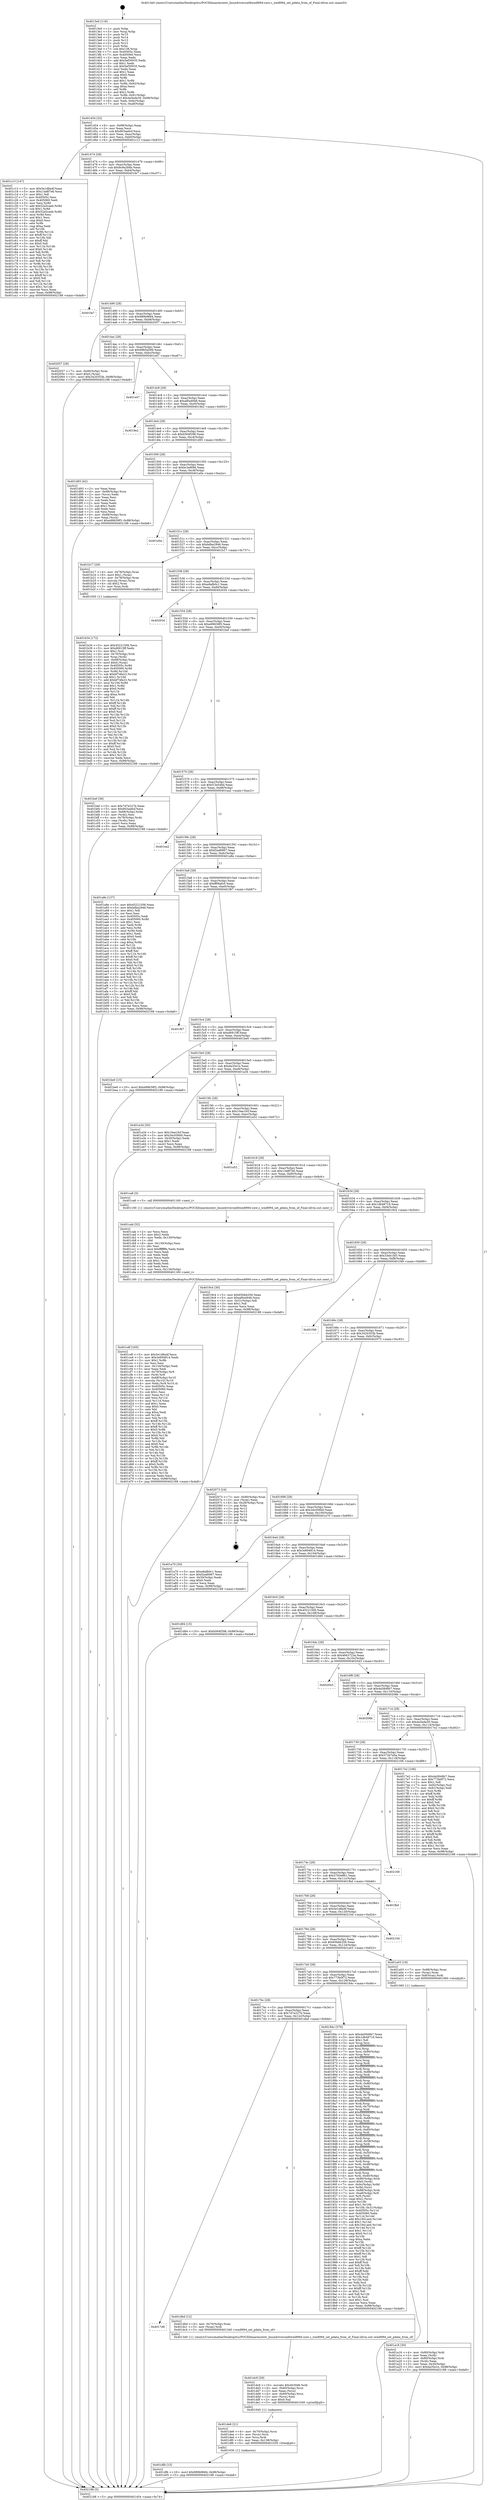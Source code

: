 digraph "0x4013e0" {
  label = "0x4013e0 (/mnt/c/Users/mathe/Desktop/tcc/POCII/binaries/extr_linuxdriversmfdwm8994-core.c_wm8994_set_pdata_from_of_Final-ollvm.out::main(0))"
  labelloc = "t"
  node[shape=record]

  Entry [label="",width=0.3,height=0.3,shape=circle,fillcolor=black,style=filled]
  "0x401454" [label="{
     0x401454 [32]\l
     | [instrs]\l
     &nbsp;&nbsp;0x401454 \<+6\>: mov -0x98(%rbp),%eax\l
     &nbsp;&nbsp;0x40145a \<+2\>: mov %eax,%ecx\l
     &nbsp;&nbsp;0x40145c \<+6\>: sub $0x803ae6cf,%ecx\l
     &nbsp;&nbsp;0x401462 \<+6\>: mov %eax,-0xac(%rbp)\l
     &nbsp;&nbsp;0x401468 \<+6\>: mov %ecx,-0xb0(%rbp)\l
     &nbsp;&nbsp;0x40146e \<+6\>: je 0000000000401c13 \<main+0x833\>\l
  }"]
  "0x401c13" [label="{
     0x401c13 [147]\l
     | [instrs]\l
     &nbsp;&nbsp;0x401c13 \<+5\>: mov $0x5e1d8a4f,%eax\l
     &nbsp;&nbsp;0x401c18 \<+5\>: mov $0x13a8f7e6,%ecx\l
     &nbsp;&nbsp;0x401c1d \<+2\>: mov $0x1,%dl\l
     &nbsp;&nbsp;0x401c1f \<+7\>: mov 0x40505c,%esi\l
     &nbsp;&nbsp;0x401c26 \<+7\>: mov 0x405060,%edi\l
     &nbsp;&nbsp;0x401c2d \<+3\>: mov %esi,%r8d\l
     &nbsp;&nbsp;0x401c30 \<+7\>: add $0x52a5caeb,%r8d\l
     &nbsp;&nbsp;0x401c37 \<+4\>: sub $0x1,%r8d\l
     &nbsp;&nbsp;0x401c3b \<+7\>: sub $0x52a5caeb,%r8d\l
     &nbsp;&nbsp;0x401c42 \<+4\>: imul %r8d,%esi\l
     &nbsp;&nbsp;0x401c46 \<+3\>: and $0x1,%esi\l
     &nbsp;&nbsp;0x401c49 \<+3\>: cmp $0x0,%esi\l
     &nbsp;&nbsp;0x401c4c \<+4\>: sete %r9b\l
     &nbsp;&nbsp;0x401c50 \<+3\>: cmp $0xa,%edi\l
     &nbsp;&nbsp;0x401c53 \<+4\>: setl %r10b\l
     &nbsp;&nbsp;0x401c57 \<+3\>: mov %r9b,%r11b\l
     &nbsp;&nbsp;0x401c5a \<+4\>: xor $0xff,%r11b\l
     &nbsp;&nbsp;0x401c5e \<+3\>: mov %r10b,%bl\l
     &nbsp;&nbsp;0x401c61 \<+3\>: xor $0xff,%bl\l
     &nbsp;&nbsp;0x401c64 \<+3\>: xor $0x0,%dl\l
     &nbsp;&nbsp;0x401c67 \<+3\>: mov %r11b,%r14b\l
     &nbsp;&nbsp;0x401c6a \<+4\>: and $0x0,%r14b\l
     &nbsp;&nbsp;0x401c6e \<+3\>: and %dl,%r9b\l
     &nbsp;&nbsp;0x401c71 \<+3\>: mov %bl,%r15b\l
     &nbsp;&nbsp;0x401c74 \<+4\>: and $0x0,%r15b\l
     &nbsp;&nbsp;0x401c78 \<+3\>: and %dl,%r10b\l
     &nbsp;&nbsp;0x401c7b \<+3\>: or %r9b,%r14b\l
     &nbsp;&nbsp;0x401c7e \<+3\>: or %r10b,%r15b\l
     &nbsp;&nbsp;0x401c81 \<+3\>: xor %r15b,%r14b\l
     &nbsp;&nbsp;0x401c84 \<+3\>: or %bl,%r11b\l
     &nbsp;&nbsp;0x401c87 \<+4\>: xor $0xff,%r11b\l
     &nbsp;&nbsp;0x401c8b \<+3\>: or $0x0,%dl\l
     &nbsp;&nbsp;0x401c8e \<+3\>: and %dl,%r11b\l
     &nbsp;&nbsp;0x401c91 \<+3\>: or %r11b,%r14b\l
     &nbsp;&nbsp;0x401c94 \<+4\>: test $0x1,%r14b\l
     &nbsp;&nbsp;0x401c98 \<+3\>: cmovne %ecx,%eax\l
     &nbsp;&nbsp;0x401c9b \<+6\>: mov %eax,-0x98(%rbp)\l
     &nbsp;&nbsp;0x401ca1 \<+5\>: jmp 0000000000402188 \<main+0xda8\>\l
  }"]
  "0x401474" [label="{
     0x401474 [28]\l
     | [instrs]\l
     &nbsp;&nbsp;0x401474 \<+5\>: jmp 0000000000401479 \<main+0x99\>\l
     &nbsp;&nbsp;0x401479 \<+6\>: mov -0xac(%rbp),%eax\l
     &nbsp;&nbsp;0x40147f \<+5\>: sub $0x8c9a284b,%eax\l
     &nbsp;&nbsp;0x401484 \<+6\>: mov %eax,-0xb4(%rbp)\l
     &nbsp;&nbsp;0x40148a \<+6\>: je 0000000000401fe7 \<main+0xc07\>\l
  }"]
  Exit [label="",width=0.3,height=0.3,shape=circle,fillcolor=black,style=filled,peripheries=2]
  "0x401fe7" [label="{
     0x401fe7\l
  }", style=dashed]
  "0x401490" [label="{
     0x401490 [28]\l
     | [instrs]\l
     &nbsp;&nbsp;0x401490 \<+5\>: jmp 0000000000401495 \<main+0xb5\>\l
     &nbsp;&nbsp;0x401495 \<+6\>: mov -0xac(%rbp),%eax\l
     &nbsp;&nbsp;0x40149b \<+5\>: sub $0x989b9684,%eax\l
     &nbsp;&nbsp;0x4014a0 \<+6\>: mov %eax,-0xb8(%rbp)\l
     &nbsp;&nbsp;0x4014a6 \<+6\>: je 0000000000402057 \<main+0xc77\>\l
  }"]
  "0x401dfb" [label="{
     0x401dfb [15]\l
     | [instrs]\l
     &nbsp;&nbsp;0x401dfb \<+10\>: movl $0x989b9684,-0x98(%rbp)\l
     &nbsp;&nbsp;0x401e05 \<+5\>: jmp 0000000000402188 \<main+0xda8\>\l
  }"]
  "0x402057" [label="{
     0x402057 [28]\l
     | [instrs]\l
     &nbsp;&nbsp;0x402057 \<+7\>: mov -0x90(%rbp),%rax\l
     &nbsp;&nbsp;0x40205e \<+6\>: movl $0x0,(%rax)\l
     &nbsp;&nbsp;0x402064 \<+10\>: movl $0x3420353b,-0x98(%rbp)\l
     &nbsp;&nbsp;0x40206e \<+5\>: jmp 0000000000402188 \<main+0xda8\>\l
  }"]
  "0x4014ac" [label="{
     0x4014ac [28]\l
     | [instrs]\l
     &nbsp;&nbsp;0x4014ac \<+5\>: jmp 00000000004014b1 \<main+0xd1\>\l
     &nbsp;&nbsp;0x4014b1 \<+6\>: mov -0xac(%rbp),%eax\l
     &nbsp;&nbsp;0x4014b7 \<+5\>: sub $0x9965a599,%eax\l
     &nbsp;&nbsp;0x4014bc \<+6\>: mov %eax,-0xbc(%rbp)\l
     &nbsp;&nbsp;0x4014c2 \<+6\>: je 0000000000401e47 \<main+0xa67\>\l
  }"]
  "0x401de6" [label="{
     0x401de6 [21]\l
     | [instrs]\l
     &nbsp;&nbsp;0x401de6 \<+4\>: mov -0x70(%rbp),%rcx\l
     &nbsp;&nbsp;0x401dea \<+3\>: mov (%rcx),%rcx\l
     &nbsp;&nbsp;0x401ded \<+3\>: mov %rcx,%rdi\l
     &nbsp;&nbsp;0x401df0 \<+6\>: mov %eax,-0x138(%rbp)\l
     &nbsp;&nbsp;0x401df6 \<+5\>: call 0000000000401030 \<free@plt\>\l
     | [calls]\l
     &nbsp;&nbsp;0x401030 \{1\} (unknown)\l
  }"]
  "0x401e47" [label="{
     0x401e47\l
  }", style=dashed]
  "0x4014c8" [label="{
     0x4014c8 [28]\l
     | [instrs]\l
     &nbsp;&nbsp;0x4014c8 \<+5\>: jmp 00000000004014cd \<main+0xed\>\l
     &nbsp;&nbsp;0x4014cd \<+6\>: mov -0xac(%rbp),%eax\l
     &nbsp;&nbsp;0x4014d3 \<+5\>: sub $0xaf0a4948,%eax\l
     &nbsp;&nbsp;0x4014d8 \<+6\>: mov %eax,-0xc0(%rbp)\l
     &nbsp;&nbsp;0x4014de \<+6\>: je 00000000004019e2 \<main+0x602\>\l
  }"]
  "0x401dc9" [label="{
     0x401dc9 [29]\l
     | [instrs]\l
     &nbsp;&nbsp;0x401dc9 \<+10\>: movabs $0x4030d6,%rdi\l
     &nbsp;&nbsp;0x401dd3 \<+4\>: mov -0x60(%rbp),%rcx\l
     &nbsp;&nbsp;0x401dd7 \<+2\>: mov %eax,(%rcx)\l
     &nbsp;&nbsp;0x401dd9 \<+4\>: mov -0x60(%rbp),%rcx\l
     &nbsp;&nbsp;0x401ddd \<+2\>: mov (%rcx),%esi\l
     &nbsp;&nbsp;0x401ddf \<+2\>: mov $0x0,%al\l
     &nbsp;&nbsp;0x401de1 \<+5\>: call 0000000000401040 \<printf@plt\>\l
     | [calls]\l
     &nbsp;&nbsp;0x401040 \{1\} (unknown)\l
  }"]
  "0x4019e2" [label="{
     0x4019e2\l
  }", style=dashed]
  "0x4014e4" [label="{
     0x4014e4 [28]\l
     | [instrs]\l
     &nbsp;&nbsp;0x4014e4 \<+5\>: jmp 00000000004014e9 \<main+0x109\>\l
     &nbsp;&nbsp;0x4014e9 \<+6\>: mov -0xac(%rbp),%eax\l
     &nbsp;&nbsp;0x4014ef \<+5\>: sub $0xb564f298,%eax\l
     &nbsp;&nbsp;0x4014f4 \<+6\>: mov %eax,-0xc4(%rbp)\l
     &nbsp;&nbsp;0x4014fa \<+6\>: je 0000000000401d93 \<main+0x9b3\>\l
  }"]
  "0x4017d8" [label="{
     0x4017d8\l
  }", style=dashed]
  "0x401d93" [label="{
     0x401d93 [42]\l
     | [instrs]\l
     &nbsp;&nbsp;0x401d93 \<+2\>: xor %eax,%eax\l
     &nbsp;&nbsp;0x401d95 \<+4\>: mov -0x68(%rbp),%rcx\l
     &nbsp;&nbsp;0x401d99 \<+2\>: mov (%rcx),%edx\l
     &nbsp;&nbsp;0x401d9b \<+2\>: mov %eax,%esi\l
     &nbsp;&nbsp;0x401d9d \<+2\>: sub %edx,%esi\l
     &nbsp;&nbsp;0x401d9f \<+2\>: mov %eax,%edx\l
     &nbsp;&nbsp;0x401da1 \<+3\>: sub $0x1,%edx\l
     &nbsp;&nbsp;0x401da4 \<+2\>: add %edx,%esi\l
     &nbsp;&nbsp;0x401da6 \<+2\>: sub %esi,%eax\l
     &nbsp;&nbsp;0x401da8 \<+4\>: mov -0x68(%rbp),%rcx\l
     &nbsp;&nbsp;0x401dac \<+2\>: mov %eax,(%rcx)\l
     &nbsp;&nbsp;0x401dae \<+10\>: movl $0xe99639f3,-0x98(%rbp)\l
     &nbsp;&nbsp;0x401db8 \<+5\>: jmp 0000000000402188 \<main+0xda8\>\l
  }"]
  "0x401500" [label="{
     0x401500 [28]\l
     | [instrs]\l
     &nbsp;&nbsp;0x401500 \<+5\>: jmp 0000000000401505 \<main+0x125\>\l
     &nbsp;&nbsp;0x401505 \<+6\>: mov -0xac(%rbp),%eax\l
     &nbsp;&nbsp;0x40150b \<+5\>: sub $0xbc3e8f46,%eax\l
     &nbsp;&nbsp;0x401510 \<+6\>: mov %eax,-0xc8(%rbp)\l
     &nbsp;&nbsp;0x401516 \<+6\>: je 0000000000401e0a \<main+0xa2a\>\l
  }"]
  "0x401dbd" [label="{
     0x401dbd [12]\l
     | [instrs]\l
     &nbsp;&nbsp;0x401dbd \<+4\>: mov -0x70(%rbp),%rax\l
     &nbsp;&nbsp;0x401dc1 \<+3\>: mov (%rax),%rdi\l
     &nbsp;&nbsp;0x401dc4 \<+5\>: call 00000000004013d0 \<wm8994_set_pdata_from_of\>\l
     | [calls]\l
     &nbsp;&nbsp;0x4013d0 \{1\} (/mnt/c/Users/mathe/Desktop/tcc/POCII/binaries/extr_linuxdriversmfdwm8994-core.c_wm8994_set_pdata_from_of_Final-ollvm.out::wm8994_set_pdata_from_of)\l
  }"]
  "0x401e0a" [label="{
     0x401e0a\l
  }", style=dashed]
  "0x40151c" [label="{
     0x40151c [28]\l
     | [instrs]\l
     &nbsp;&nbsp;0x40151c \<+5\>: jmp 0000000000401521 \<main+0x141\>\l
     &nbsp;&nbsp;0x401521 \<+6\>: mov -0xac(%rbp),%eax\l
     &nbsp;&nbsp;0x401527 \<+5\>: sub $0xbdba2946,%eax\l
     &nbsp;&nbsp;0x40152c \<+6\>: mov %eax,-0xcc(%rbp)\l
     &nbsp;&nbsp;0x401532 \<+6\>: je 0000000000401b17 \<main+0x737\>\l
  }"]
  "0x401cdf" [label="{
     0x401cdf [165]\l
     | [instrs]\l
     &nbsp;&nbsp;0x401cdf \<+5\>: mov $0x5e1d8a4f,%ecx\l
     &nbsp;&nbsp;0x401ce4 \<+5\>: mov $0x3e694814,%edx\l
     &nbsp;&nbsp;0x401ce9 \<+3\>: mov $0x1,%r8b\l
     &nbsp;&nbsp;0x401cec \<+2\>: xor %esi,%esi\l
     &nbsp;&nbsp;0x401cee \<+6\>: mov -0x134(%rbp),%edi\l
     &nbsp;&nbsp;0x401cf4 \<+3\>: imul %eax,%edi\l
     &nbsp;&nbsp;0x401cf7 \<+4\>: mov -0x70(%rbp),%r9\l
     &nbsp;&nbsp;0x401cfb \<+3\>: mov (%r9),%r9\l
     &nbsp;&nbsp;0x401cfe \<+4\>: mov -0x68(%rbp),%r10\l
     &nbsp;&nbsp;0x401d02 \<+3\>: movslq (%r10),%r10\l
     &nbsp;&nbsp;0x401d05 \<+4\>: mov %edi,(%r9,%r10,4)\l
     &nbsp;&nbsp;0x401d09 \<+7\>: mov 0x40505c,%eax\l
     &nbsp;&nbsp;0x401d10 \<+7\>: mov 0x405060,%edi\l
     &nbsp;&nbsp;0x401d17 \<+3\>: sub $0x1,%esi\l
     &nbsp;&nbsp;0x401d1a \<+3\>: mov %eax,%r11d\l
     &nbsp;&nbsp;0x401d1d \<+3\>: add %esi,%r11d\l
     &nbsp;&nbsp;0x401d20 \<+4\>: imul %r11d,%eax\l
     &nbsp;&nbsp;0x401d24 \<+3\>: and $0x1,%eax\l
     &nbsp;&nbsp;0x401d27 \<+3\>: cmp $0x0,%eax\l
     &nbsp;&nbsp;0x401d2a \<+3\>: sete %bl\l
     &nbsp;&nbsp;0x401d2d \<+3\>: cmp $0xa,%edi\l
     &nbsp;&nbsp;0x401d30 \<+4\>: setl %r14b\l
     &nbsp;&nbsp;0x401d34 \<+3\>: mov %bl,%r15b\l
     &nbsp;&nbsp;0x401d37 \<+4\>: xor $0xff,%r15b\l
     &nbsp;&nbsp;0x401d3b \<+3\>: mov %r14b,%r12b\l
     &nbsp;&nbsp;0x401d3e \<+4\>: xor $0xff,%r12b\l
     &nbsp;&nbsp;0x401d42 \<+4\>: xor $0x0,%r8b\l
     &nbsp;&nbsp;0x401d46 \<+3\>: mov %r15b,%r13b\l
     &nbsp;&nbsp;0x401d49 \<+4\>: and $0x0,%r13b\l
     &nbsp;&nbsp;0x401d4d \<+3\>: and %r8b,%bl\l
     &nbsp;&nbsp;0x401d50 \<+3\>: mov %r12b,%al\l
     &nbsp;&nbsp;0x401d53 \<+2\>: and $0x0,%al\l
     &nbsp;&nbsp;0x401d55 \<+3\>: and %r8b,%r14b\l
     &nbsp;&nbsp;0x401d58 \<+3\>: or %bl,%r13b\l
     &nbsp;&nbsp;0x401d5b \<+3\>: or %r14b,%al\l
     &nbsp;&nbsp;0x401d5e \<+3\>: xor %al,%r13b\l
     &nbsp;&nbsp;0x401d61 \<+3\>: or %r12b,%r15b\l
     &nbsp;&nbsp;0x401d64 \<+4\>: xor $0xff,%r15b\l
     &nbsp;&nbsp;0x401d68 \<+4\>: or $0x0,%r8b\l
     &nbsp;&nbsp;0x401d6c \<+3\>: and %r8b,%r15b\l
     &nbsp;&nbsp;0x401d6f \<+3\>: or %r15b,%r13b\l
     &nbsp;&nbsp;0x401d72 \<+4\>: test $0x1,%r13b\l
     &nbsp;&nbsp;0x401d76 \<+3\>: cmovne %edx,%ecx\l
     &nbsp;&nbsp;0x401d79 \<+6\>: mov %ecx,-0x98(%rbp)\l
     &nbsp;&nbsp;0x401d7f \<+5\>: jmp 0000000000402188 \<main+0xda8\>\l
  }"]
  "0x401b17" [label="{
     0x401b17 [29]\l
     | [instrs]\l
     &nbsp;&nbsp;0x401b17 \<+4\>: mov -0x78(%rbp),%rax\l
     &nbsp;&nbsp;0x401b1b \<+6\>: movl $0x1,(%rax)\l
     &nbsp;&nbsp;0x401b21 \<+4\>: mov -0x78(%rbp),%rax\l
     &nbsp;&nbsp;0x401b25 \<+3\>: movslq (%rax),%rax\l
     &nbsp;&nbsp;0x401b28 \<+4\>: shl $0x2,%rax\l
     &nbsp;&nbsp;0x401b2c \<+3\>: mov %rax,%rdi\l
     &nbsp;&nbsp;0x401b2f \<+5\>: call 0000000000401050 \<malloc@plt\>\l
     | [calls]\l
     &nbsp;&nbsp;0x401050 \{1\} (unknown)\l
  }"]
  "0x401538" [label="{
     0x401538 [28]\l
     | [instrs]\l
     &nbsp;&nbsp;0x401538 \<+5\>: jmp 000000000040153d \<main+0x15d\>\l
     &nbsp;&nbsp;0x40153d \<+6\>: mov -0xac(%rbp),%eax\l
     &nbsp;&nbsp;0x401543 \<+5\>: sub $0xe8afb0c1,%eax\l
     &nbsp;&nbsp;0x401548 \<+6\>: mov %eax,-0xd0(%rbp)\l
     &nbsp;&nbsp;0x40154e \<+6\>: je 0000000000402034 \<main+0xc54\>\l
  }"]
  "0x401cab" [label="{
     0x401cab [52]\l
     | [instrs]\l
     &nbsp;&nbsp;0x401cab \<+2\>: xor %ecx,%ecx\l
     &nbsp;&nbsp;0x401cad \<+5\>: mov $0x2,%edx\l
     &nbsp;&nbsp;0x401cb2 \<+6\>: mov %edx,-0x130(%rbp)\l
     &nbsp;&nbsp;0x401cb8 \<+1\>: cltd\l
     &nbsp;&nbsp;0x401cb9 \<+6\>: mov -0x130(%rbp),%esi\l
     &nbsp;&nbsp;0x401cbf \<+2\>: idiv %esi\l
     &nbsp;&nbsp;0x401cc1 \<+6\>: imul $0xfffffffe,%edx,%edx\l
     &nbsp;&nbsp;0x401cc7 \<+2\>: mov %ecx,%edi\l
     &nbsp;&nbsp;0x401cc9 \<+2\>: sub %edx,%edi\l
     &nbsp;&nbsp;0x401ccb \<+2\>: mov %ecx,%edx\l
     &nbsp;&nbsp;0x401ccd \<+3\>: sub $0x1,%edx\l
     &nbsp;&nbsp;0x401cd0 \<+2\>: add %edx,%edi\l
     &nbsp;&nbsp;0x401cd2 \<+2\>: sub %edi,%ecx\l
     &nbsp;&nbsp;0x401cd4 \<+6\>: mov %ecx,-0x134(%rbp)\l
     &nbsp;&nbsp;0x401cda \<+5\>: call 0000000000401160 \<next_i\>\l
     | [calls]\l
     &nbsp;&nbsp;0x401160 \{1\} (/mnt/c/Users/mathe/Desktop/tcc/POCII/binaries/extr_linuxdriversmfdwm8994-core.c_wm8994_set_pdata_from_of_Final-ollvm.out::next_i)\l
  }"]
  "0x402034" [label="{
     0x402034\l
  }", style=dashed]
  "0x401554" [label="{
     0x401554 [28]\l
     | [instrs]\l
     &nbsp;&nbsp;0x401554 \<+5\>: jmp 0000000000401559 \<main+0x179\>\l
     &nbsp;&nbsp;0x401559 \<+6\>: mov -0xac(%rbp),%eax\l
     &nbsp;&nbsp;0x40155f \<+5\>: sub $0xe99639f3,%eax\l
     &nbsp;&nbsp;0x401564 \<+6\>: mov %eax,-0xd4(%rbp)\l
     &nbsp;&nbsp;0x40156a \<+6\>: je 0000000000401bef \<main+0x80f\>\l
  }"]
  "0x401b34" [label="{
     0x401b34 [172]\l
     | [instrs]\l
     &nbsp;&nbsp;0x401b34 \<+5\>: mov $0x45221506,%ecx\l
     &nbsp;&nbsp;0x401b39 \<+5\>: mov $0xd6915ff,%edx\l
     &nbsp;&nbsp;0x401b3e \<+3\>: mov $0x1,%sil\l
     &nbsp;&nbsp;0x401b41 \<+4\>: mov -0x70(%rbp),%rdi\l
     &nbsp;&nbsp;0x401b45 \<+3\>: mov %rax,(%rdi)\l
     &nbsp;&nbsp;0x401b48 \<+4\>: mov -0x68(%rbp),%rax\l
     &nbsp;&nbsp;0x401b4c \<+6\>: movl $0x0,(%rax)\l
     &nbsp;&nbsp;0x401b52 \<+8\>: mov 0x40505c,%r8d\l
     &nbsp;&nbsp;0x401b5a \<+8\>: mov 0x405060,%r9d\l
     &nbsp;&nbsp;0x401b62 \<+3\>: mov %r8d,%r10d\l
     &nbsp;&nbsp;0x401b65 \<+7\>: sub $0xbf74fe23,%r10d\l
     &nbsp;&nbsp;0x401b6c \<+4\>: sub $0x1,%r10d\l
     &nbsp;&nbsp;0x401b70 \<+7\>: add $0xbf74fe23,%r10d\l
     &nbsp;&nbsp;0x401b77 \<+4\>: imul %r10d,%r8d\l
     &nbsp;&nbsp;0x401b7b \<+4\>: and $0x1,%r8d\l
     &nbsp;&nbsp;0x401b7f \<+4\>: cmp $0x0,%r8d\l
     &nbsp;&nbsp;0x401b83 \<+4\>: sete %r11b\l
     &nbsp;&nbsp;0x401b87 \<+4\>: cmp $0xa,%r9d\l
     &nbsp;&nbsp;0x401b8b \<+3\>: setl %bl\l
     &nbsp;&nbsp;0x401b8e \<+3\>: mov %r11b,%r14b\l
     &nbsp;&nbsp;0x401b91 \<+4\>: xor $0xff,%r14b\l
     &nbsp;&nbsp;0x401b95 \<+3\>: mov %bl,%r15b\l
     &nbsp;&nbsp;0x401b98 \<+4\>: xor $0xff,%r15b\l
     &nbsp;&nbsp;0x401b9c \<+4\>: xor $0x0,%sil\l
     &nbsp;&nbsp;0x401ba0 \<+3\>: mov %r14b,%r12b\l
     &nbsp;&nbsp;0x401ba3 \<+4\>: and $0x0,%r12b\l
     &nbsp;&nbsp;0x401ba7 \<+3\>: and %sil,%r11b\l
     &nbsp;&nbsp;0x401baa \<+3\>: mov %r15b,%r13b\l
     &nbsp;&nbsp;0x401bad \<+4\>: and $0x0,%r13b\l
     &nbsp;&nbsp;0x401bb1 \<+3\>: and %sil,%bl\l
     &nbsp;&nbsp;0x401bb4 \<+3\>: or %r11b,%r12b\l
     &nbsp;&nbsp;0x401bb7 \<+3\>: or %bl,%r13b\l
     &nbsp;&nbsp;0x401bba \<+3\>: xor %r13b,%r12b\l
     &nbsp;&nbsp;0x401bbd \<+3\>: or %r15b,%r14b\l
     &nbsp;&nbsp;0x401bc0 \<+4\>: xor $0xff,%r14b\l
     &nbsp;&nbsp;0x401bc4 \<+4\>: or $0x0,%sil\l
     &nbsp;&nbsp;0x401bc8 \<+3\>: and %sil,%r14b\l
     &nbsp;&nbsp;0x401bcb \<+3\>: or %r14b,%r12b\l
     &nbsp;&nbsp;0x401bce \<+4\>: test $0x1,%r12b\l
     &nbsp;&nbsp;0x401bd2 \<+3\>: cmovne %edx,%ecx\l
     &nbsp;&nbsp;0x401bd5 \<+6\>: mov %ecx,-0x98(%rbp)\l
     &nbsp;&nbsp;0x401bdb \<+5\>: jmp 0000000000402188 \<main+0xda8\>\l
  }"]
  "0x401bef" [label="{
     0x401bef [36]\l
     | [instrs]\l
     &nbsp;&nbsp;0x401bef \<+5\>: mov $0x7d7e227b,%eax\l
     &nbsp;&nbsp;0x401bf4 \<+5\>: mov $0x803ae6cf,%ecx\l
     &nbsp;&nbsp;0x401bf9 \<+4\>: mov -0x68(%rbp),%rdx\l
     &nbsp;&nbsp;0x401bfd \<+2\>: mov (%rdx),%esi\l
     &nbsp;&nbsp;0x401bff \<+4\>: mov -0x78(%rbp),%rdx\l
     &nbsp;&nbsp;0x401c03 \<+2\>: cmp (%rdx),%esi\l
     &nbsp;&nbsp;0x401c05 \<+3\>: cmovl %ecx,%eax\l
     &nbsp;&nbsp;0x401c08 \<+6\>: mov %eax,-0x98(%rbp)\l
     &nbsp;&nbsp;0x401c0e \<+5\>: jmp 0000000000402188 \<main+0xda8\>\l
  }"]
  "0x401570" [label="{
     0x401570 [28]\l
     | [instrs]\l
     &nbsp;&nbsp;0x401570 \<+5\>: jmp 0000000000401575 \<main+0x195\>\l
     &nbsp;&nbsp;0x401575 \<+6\>: mov -0xac(%rbp),%eax\l
     &nbsp;&nbsp;0x40157b \<+5\>: sub $0xf13e546d,%eax\l
     &nbsp;&nbsp;0x401580 \<+6\>: mov %eax,-0xd8(%rbp)\l
     &nbsp;&nbsp;0x401586 \<+6\>: je 0000000000401ea2 \<main+0xac2\>\l
  }"]
  "0x401a16" [label="{
     0x401a16 [30]\l
     | [instrs]\l
     &nbsp;&nbsp;0x401a16 \<+4\>: mov -0x80(%rbp),%rdi\l
     &nbsp;&nbsp;0x401a1a \<+2\>: mov %eax,(%rdi)\l
     &nbsp;&nbsp;0x401a1c \<+4\>: mov -0x80(%rbp),%rdi\l
     &nbsp;&nbsp;0x401a20 \<+2\>: mov (%rdi),%eax\l
     &nbsp;&nbsp;0x401a22 \<+3\>: mov %eax,-0x30(%rbp)\l
     &nbsp;&nbsp;0x401a25 \<+10\>: movl $0xda35e1e,-0x98(%rbp)\l
     &nbsp;&nbsp;0x401a2f \<+5\>: jmp 0000000000402188 \<main+0xda8\>\l
  }"]
  "0x401ea2" [label="{
     0x401ea2\l
  }", style=dashed]
  "0x40158c" [label="{
     0x40158c [28]\l
     | [instrs]\l
     &nbsp;&nbsp;0x40158c \<+5\>: jmp 0000000000401591 \<main+0x1b1\>\l
     &nbsp;&nbsp;0x401591 \<+6\>: mov -0xac(%rbp),%eax\l
     &nbsp;&nbsp;0x401597 \<+5\>: sub $0xf2ad6967,%eax\l
     &nbsp;&nbsp;0x40159c \<+6\>: mov %eax,-0xdc(%rbp)\l
     &nbsp;&nbsp;0x4015a2 \<+6\>: je 0000000000401a8e \<main+0x6ae\>\l
  }"]
  "0x4017bc" [label="{
     0x4017bc [28]\l
     | [instrs]\l
     &nbsp;&nbsp;0x4017bc \<+5\>: jmp 00000000004017c1 \<main+0x3e1\>\l
     &nbsp;&nbsp;0x4017c1 \<+6\>: mov -0xac(%rbp),%eax\l
     &nbsp;&nbsp;0x4017c7 \<+5\>: sub $0x7d7e227b,%eax\l
     &nbsp;&nbsp;0x4017cc \<+6\>: mov %eax,-0x12c(%rbp)\l
     &nbsp;&nbsp;0x4017d2 \<+6\>: je 0000000000401dbd \<main+0x9dd\>\l
  }"]
  "0x401a8e" [label="{
     0x401a8e [137]\l
     | [instrs]\l
     &nbsp;&nbsp;0x401a8e \<+5\>: mov $0x45221506,%eax\l
     &nbsp;&nbsp;0x401a93 \<+5\>: mov $0xbdba2946,%ecx\l
     &nbsp;&nbsp;0x401a98 \<+2\>: mov $0x1,%dl\l
     &nbsp;&nbsp;0x401a9a \<+2\>: xor %esi,%esi\l
     &nbsp;&nbsp;0x401a9c \<+7\>: mov 0x40505c,%edi\l
     &nbsp;&nbsp;0x401aa3 \<+8\>: mov 0x405060,%r8d\l
     &nbsp;&nbsp;0x401aab \<+3\>: sub $0x1,%esi\l
     &nbsp;&nbsp;0x401aae \<+3\>: mov %edi,%r9d\l
     &nbsp;&nbsp;0x401ab1 \<+3\>: add %esi,%r9d\l
     &nbsp;&nbsp;0x401ab4 \<+4\>: imul %r9d,%edi\l
     &nbsp;&nbsp;0x401ab8 \<+3\>: and $0x1,%edi\l
     &nbsp;&nbsp;0x401abb \<+3\>: cmp $0x0,%edi\l
     &nbsp;&nbsp;0x401abe \<+4\>: sete %r10b\l
     &nbsp;&nbsp;0x401ac2 \<+4\>: cmp $0xa,%r8d\l
     &nbsp;&nbsp;0x401ac6 \<+4\>: setl %r11b\l
     &nbsp;&nbsp;0x401aca \<+3\>: mov %r10b,%bl\l
     &nbsp;&nbsp;0x401acd \<+3\>: xor $0xff,%bl\l
     &nbsp;&nbsp;0x401ad0 \<+3\>: mov %r11b,%r14b\l
     &nbsp;&nbsp;0x401ad3 \<+4\>: xor $0xff,%r14b\l
     &nbsp;&nbsp;0x401ad7 \<+3\>: xor $0x0,%dl\l
     &nbsp;&nbsp;0x401ada \<+3\>: mov %bl,%r15b\l
     &nbsp;&nbsp;0x401add \<+4\>: and $0x0,%r15b\l
     &nbsp;&nbsp;0x401ae1 \<+3\>: and %dl,%r10b\l
     &nbsp;&nbsp;0x401ae4 \<+3\>: mov %r14b,%r12b\l
     &nbsp;&nbsp;0x401ae7 \<+4\>: and $0x0,%r12b\l
     &nbsp;&nbsp;0x401aeb \<+3\>: and %dl,%r11b\l
     &nbsp;&nbsp;0x401aee \<+3\>: or %r10b,%r15b\l
     &nbsp;&nbsp;0x401af1 \<+3\>: or %r11b,%r12b\l
     &nbsp;&nbsp;0x401af4 \<+3\>: xor %r12b,%r15b\l
     &nbsp;&nbsp;0x401af7 \<+3\>: or %r14b,%bl\l
     &nbsp;&nbsp;0x401afa \<+3\>: xor $0xff,%bl\l
     &nbsp;&nbsp;0x401afd \<+3\>: or $0x0,%dl\l
     &nbsp;&nbsp;0x401b00 \<+2\>: and %dl,%bl\l
     &nbsp;&nbsp;0x401b02 \<+3\>: or %bl,%r15b\l
     &nbsp;&nbsp;0x401b05 \<+4\>: test $0x1,%r15b\l
     &nbsp;&nbsp;0x401b09 \<+3\>: cmovne %ecx,%eax\l
     &nbsp;&nbsp;0x401b0c \<+6\>: mov %eax,-0x98(%rbp)\l
     &nbsp;&nbsp;0x401b12 \<+5\>: jmp 0000000000402188 \<main+0xda8\>\l
  }"]
  "0x4015a8" [label="{
     0x4015a8 [28]\l
     | [instrs]\l
     &nbsp;&nbsp;0x4015a8 \<+5\>: jmp 00000000004015ad \<main+0x1cd\>\l
     &nbsp;&nbsp;0x4015ad \<+6\>: mov -0xac(%rbp),%eax\l
     &nbsp;&nbsp;0x4015b3 \<+5\>: sub $0xff06afc0,%eax\l
     &nbsp;&nbsp;0x4015b8 \<+6\>: mov %eax,-0xe0(%rbp)\l
     &nbsp;&nbsp;0x4015be \<+6\>: je 0000000000401f67 \<main+0xb87\>\l
  }"]
  "0x40184c" [label="{
     0x40184c [376]\l
     | [instrs]\l
     &nbsp;&nbsp;0x40184c \<+5\>: mov $0x4a5849b7,%eax\l
     &nbsp;&nbsp;0x401851 \<+5\>: mov $0x1db48716,%ecx\l
     &nbsp;&nbsp;0x401856 \<+2\>: mov $0x1,%dl\l
     &nbsp;&nbsp;0x401858 \<+3\>: mov %rsp,%rsi\l
     &nbsp;&nbsp;0x40185b \<+4\>: add $0xfffffffffffffff0,%rsi\l
     &nbsp;&nbsp;0x40185f \<+3\>: mov %rsi,%rsp\l
     &nbsp;&nbsp;0x401862 \<+7\>: mov %rsi,-0x90(%rbp)\l
     &nbsp;&nbsp;0x401869 \<+3\>: mov %rsp,%rsi\l
     &nbsp;&nbsp;0x40186c \<+4\>: add $0xfffffffffffffff0,%rsi\l
     &nbsp;&nbsp;0x401870 \<+3\>: mov %rsi,%rsp\l
     &nbsp;&nbsp;0x401873 \<+3\>: mov %rsp,%rdi\l
     &nbsp;&nbsp;0x401876 \<+4\>: add $0xfffffffffffffff0,%rdi\l
     &nbsp;&nbsp;0x40187a \<+3\>: mov %rdi,%rsp\l
     &nbsp;&nbsp;0x40187d \<+7\>: mov %rdi,-0x88(%rbp)\l
     &nbsp;&nbsp;0x401884 \<+3\>: mov %rsp,%rdi\l
     &nbsp;&nbsp;0x401887 \<+4\>: add $0xfffffffffffffff0,%rdi\l
     &nbsp;&nbsp;0x40188b \<+3\>: mov %rdi,%rsp\l
     &nbsp;&nbsp;0x40188e \<+4\>: mov %rdi,-0x80(%rbp)\l
     &nbsp;&nbsp;0x401892 \<+3\>: mov %rsp,%rdi\l
     &nbsp;&nbsp;0x401895 \<+4\>: add $0xfffffffffffffff0,%rdi\l
     &nbsp;&nbsp;0x401899 \<+3\>: mov %rdi,%rsp\l
     &nbsp;&nbsp;0x40189c \<+4\>: mov %rdi,-0x78(%rbp)\l
     &nbsp;&nbsp;0x4018a0 \<+3\>: mov %rsp,%rdi\l
     &nbsp;&nbsp;0x4018a3 \<+4\>: add $0xfffffffffffffff0,%rdi\l
     &nbsp;&nbsp;0x4018a7 \<+3\>: mov %rdi,%rsp\l
     &nbsp;&nbsp;0x4018aa \<+4\>: mov %rdi,-0x70(%rbp)\l
     &nbsp;&nbsp;0x4018ae \<+3\>: mov %rsp,%rdi\l
     &nbsp;&nbsp;0x4018b1 \<+4\>: add $0xfffffffffffffff0,%rdi\l
     &nbsp;&nbsp;0x4018b5 \<+3\>: mov %rdi,%rsp\l
     &nbsp;&nbsp;0x4018b8 \<+4\>: mov %rdi,-0x68(%rbp)\l
     &nbsp;&nbsp;0x4018bc \<+3\>: mov %rsp,%rdi\l
     &nbsp;&nbsp;0x4018bf \<+4\>: add $0xfffffffffffffff0,%rdi\l
     &nbsp;&nbsp;0x4018c3 \<+3\>: mov %rdi,%rsp\l
     &nbsp;&nbsp;0x4018c6 \<+4\>: mov %rdi,-0x60(%rbp)\l
     &nbsp;&nbsp;0x4018ca \<+3\>: mov %rsp,%rdi\l
     &nbsp;&nbsp;0x4018cd \<+4\>: add $0xfffffffffffffff0,%rdi\l
     &nbsp;&nbsp;0x4018d1 \<+3\>: mov %rdi,%rsp\l
     &nbsp;&nbsp;0x4018d4 \<+4\>: mov %rdi,-0x58(%rbp)\l
     &nbsp;&nbsp;0x4018d8 \<+3\>: mov %rsp,%rdi\l
     &nbsp;&nbsp;0x4018db \<+4\>: add $0xfffffffffffffff0,%rdi\l
     &nbsp;&nbsp;0x4018df \<+3\>: mov %rdi,%rsp\l
     &nbsp;&nbsp;0x4018e2 \<+4\>: mov %rdi,-0x50(%rbp)\l
     &nbsp;&nbsp;0x4018e6 \<+3\>: mov %rsp,%rdi\l
     &nbsp;&nbsp;0x4018e9 \<+4\>: add $0xfffffffffffffff0,%rdi\l
     &nbsp;&nbsp;0x4018ed \<+3\>: mov %rdi,%rsp\l
     &nbsp;&nbsp;0x4018f0 \<+4\>: mov %rdi,-0x48(%rbp)\l
     &nbsp;&nbsp;0x4018f4 \<+3\>: mov %rsp,%rdi\l
     &nbsp;&nbsp;0x4018f7 \<+4\>: add $0xfffffffffffffff0,%rdi\l
     &nbsp;&nbsp;0x4018fb \<+3\>: mov %rdi,%rsp\l
     &nbsp;&nbsp;0x4018fe \<+4\>: mov %rdi,-0x40(%rbp)\l
     &nbsp;&nbsp;0x401902 \<+7\>: mov -0x90(%rbp),%rdi\l
     &nbsp;&nbsp;0x401909 \<+6\>: movl $0x0,(%rdi)\l
     &nbsp;&nbsp;0x40190f \<+7\>: mov -0x9c(%rbp),%r8d\l
     &nbsp;&nbsp;0x401916 \<+3\>: mov %r8d,(%rsi)\l
     &nbsp;&nbsp;0x401919 \<+7\>: mov -0x88(%rbp),%rdi\l
     &nbsp;&nbsp;0x401920 \<+7\>: mov -0xa8(%rbp),%r9\l
     &nbsp;&nbsp;0x401927 \<+3\>: mov %r9,(%rdi)\l
     &nbsp;&nbsp;0x40192a \<+3\>: cmpl $0x2,(%rsi)\l
     &nbsp;&nbsp;0x40192d \<+4\>: setne %r10b\l
     &nbsp;&nbsp;0x401931 \<+4\>: and $0x1,%r10b\l
     &nbsp;&nbsp;0x401935 \<+4\>: mov %r10b,-0x31(%rbp)\l
     &nbsp;&nbsp;0x401939 \<+8\>: mov 0x40505c,%r11d\l
     &nbsp;&nbsp;0x401941 \<+7\>: mov 0x405060,%ebx\l
     &nbsp;&nbsp;0x401948 \<+3\>: mov %r11d,%r14d\l
     &nbsp;&nbsp;0x40194b \<+7\>: add $0x1941ae4,%r14d\l
     &nbsp;&nbsp;0x401952 \<+4\>: sub $0x1,%r14d\l
     &nbsp;&nbsp;0x401956 \<+7\>: sub $0x1941ae4,%r14d\l
     &nbsp;&nbsp;0x40195d \<+4\>: imul %r14d,%r11d\l
     &nbsp;&nbsp;0x401961 \<+4\>: and $0x1,%r11d\l
     &nbsp;&nbsp;0x401965 \<+4\>: cmp $0x0,%r11d\l
     &nbsp;&nbsp;0x401969 \<+4\>: sete %r10b\l
     &nbsp;&nbsp;0x40196d \<+3\>: cmp $0xa,%ebx\l
     &nbsp;&nbsp;0x401970 \<+4\>: setl %r15b\l
     &nbsp;&nbsp;0x401974 \<+3\>: mov %r10b,%r12b\l
     &nbsp;&nbsp;0x401977 \<+4\>: xor $0xff,%r12b\l
     &nbsp;&nbsp;0x40197b \<+3\>: mov %r15b,%r13b\l
     &nbsp;&nbsp;0x40197e \<+4\>: xor $0xff,%r13b\l
     &nbsp;&nbsp;0x401982 \<+3\>: xor $0x1,%dl\l
     &nbsp;&nbsp;0x401985 \<+3\>: mov %r12b,%sil\l
     &nbsp;&nbsp;0x401988 \<+4\>: and $0xff,%sil\l
     &nbsp;&nbsp;0x40198c \<+3\>: and %dl,%r10b\l
     &nbsp;&nbsp;0x40198f \<+3\>: mov %r13b,%dil\l
     &nbsp;&nbsp;0x401992 \<+4\>: and $0xff,%dil\l
     &nbsp;&nbsp;0x401996 \<+3\>: and %dl,%r15b\l
     &nbsp;&nbsp;0x401999 \<+3\>: or %r10b,%sil\l
     &nbsp;&nbsp;0x40199c \<+3\>: or %r15b,%dil\l
     &nbsp;&nbsp;0x40199f \<+3\>: xor %dil,%sil\l
     &nbsp;&nbsp;0x4019a2 \<+3\>: or %r13b,%r12b\l
     &nbsp;&nbsp;0x4019a5 \<+4\>: xor $0xff,%r12b\l
     &nbsp;&nbsp;0x4019a9 \<+3\>: or $0x1,%dl\l
     &nbsp;&nbsp;0x4019ac \<+3\>: and %dl,%r12b\l
     &nbsp;&nbsp;0x4019af \<+3\>: or %r12b,%sil\l
     &nbsp;&nbsp;0x4019b2 \<+4\>: test $0x1,%sil\l
     &nbsp;&nbsp;0x4019b6 \<+3\>: cmovne %ecx,%eax\l
     &nbsp;&nbsp;0x4019b9 \<+6\>: mov %eax,-0x98(%rbp)\l
     &nbsp;&nbsp;0x4019bf \<+5\>: jmp 0000000000402188 \<main+0xda8\>\l
  }"]
  "0x401f67" [label="{
     0x401f67\l
  }", style=dashed]
  "0x4015c4" [label="{
     0x4015c4 [28]\l
     | [instrs]\l
     &nbsp;&nbsp;0x4015c4 \<+5\>: jmp 00000000004015c9 \<main+0x1e9\>\l
     &nbsp;&nbsp;0x4015c9 \<+6\>: mov -0xac(%rbp),%eax\l
     &nbsp;&nbsp;0x4015cf \<+5\>: sub $0xd6915ff,%eax\l
     &nbsp;&nbsp;0x4015d4 \<+6\>: mov %eax,-0xe4(%rbp)\l
     &nbsp;&nbsp;0x4015da \<+6\>: je 0000000000401be0 \<main+0x800\>\l
  }"]
  "0x4017a0" [label="{
     0x4017a0 [28]\l
     | [instrs]\l
     &nbsp;&nbsp;0x4017a0 \<+5\>: jmp 00000000004017a5 \<main+0x3c5\>\l
     &nbsp;&nbsp;0x4017a5 \<+6\>: mov -0xac(%rbp),%eax\l
     &nbsp;&nbsp;0x4017ab \<+5\>: sub $0x773b0f72,%eax\l
     &nbsp;&nbsp;0x4017b0 \<+6\>: mov %eax,-0x128(%rbp)\l
     &nbsp;&nbsp;0x4017b6 \<+6\>: je 000000000040184c \<main+0x46c\>\l
  }"]
  "0x401be0" [label="{
     0x401be0 [15]\l
     | [instrs]\l
     &nbsp;&nbsp;0x401be0 \<+10\>: movl $0xe99639f3,-0x98(%rbp)\l
     &nbsp;&nbsp;0x401bea \<+5\>: jmp 0000000000402188 \<main+0xda8\>\l
  }"]
  "0x4015e0" [label="{
     0x4015e0 [28]\l
     | [instrs]\l
     &nbsp;&nbsp;0x4015e0 \<+5\>: jmp 00000000004015e5 \<main+0x205\>\l
     &nbsp;&nbsp;0x4015e5 \<+6\>: mov -0xac(%rbp),%eax\l
     &nbsp;&nbsp;0x4015eb \<+5\>: sub $0xda35e1e,%eax\l
     &nbsp;&nbsp;0x4015f0 \<+6\>: mov %eax,-0xe8(%rbp)\l
     &nbsp;&nbsp;0x4015f6 \<+6\>: je 0000000000401a34 \<main+0x654\>\l
  }"]
  "0x401a03" [label="{
     0x401a03 [19]\l
     | [instrs]\l
     &nbsp;&nbsp;0x401a03 \<+7\>: mov -0x88(%rbp),%rax\l
     &nbsp;&nbsp;0x401a0a \<+3\>: mov (%rax),%rax\l
     &nbsp;&nbsp;0x401a0d \<+4\>: mov 0x8(%rax),%rdi\l
     &nbsp;&nbsp;0x401a11 \<+5\>: call 0000000000401060 \<atoi@plt\>\l
     | [calls]\l
     &nbsp;&nbsp;0x401060 \{1\} (unknown)\l
  }"]
  "0x401a34" [label="{
     0x401a34 [30]\l
     | [instrs]\l
     &nbsp;&nbsp;0x401a34 \<+5\>: mov $0x10ee1fcf,%eax\l
     &nbsp;&nbsp;0x401a39 \<+5\>: mov $0x34c056b0,%ecx\l
     &nbsp;&nbsp;0x401a3e \<+3\>: mov -0x30(%rbp),%edx\l
     &nbsp;&nbsp;0x401a41 \<+3\>: cmp $0x1,%edx\l
     &nbsp;&nbsp;0x401a44 \<+3\>: cmovl %ecx,%eax\l
     &nbsp;&nbsp;0x401a47 \<+6\>: mov %eax,-0x98(%rbp)\l
     &nbsp;&nbsp;0x401a4d \<+5\>: jmp 0000000000402188 \<main+0xda8\>\l
  }"]
  "0x4015fc" [label="{
     0x4015fc [28]\l
     | [instrs]\l
     &nbsp;&nbsp;0x4015fc \<+5\>: jmp 0000000000401601 \<main+0x221\>\l
     &nbsp;&nbsp;0x401601 \<+6\>: mov -0xac(%rbp),%eax\l
     &nbsp;&nbsp;0x401607 \<+5\>: sub $0x10ee1fcf,%eax\l
     &nbsp;&nbsp;0x40160c \<+6\>: mov %eax,-0xec(%rbp)\l
     &nbsp;&nbsp;0x401612 \<+6\>: je 0000000000401a52 \<main+0x672\>\l
  }"]
  "0x401784" [label="{
     0x401784 [28]\l
     | [instrs]\l
     &nbsp;&nbsp;0x401784 \<+5\>: jmp 0000000000401789 \<main+0x3a9\>\l
     &nbsp;&nbsp;0x401789 \<+6\>: mov -0xac(%rbp),%eax\l
     &nbsp;&nbsp;0x40178f \<+5\>: sub $0x65bbb256,%eax\l
     &nbsp;&nbsp;0x401794 \<+6\>: mov %eax,-0x124(%rbp)\l
     &nbsp;&nbsp;0x40179a \<+6\>: je 0000000000401a03 \<main+0x623\>\l
  }"]
  "0x401a52" [label="{
     0x401a52\l
  }", style=dashed]
  "0x401618" [label="{
     0x401618 [28]\l
     | [instrs]\l
     &nbsp;&nbsp;0x401618 \<+5\>: jmp 000000000040161d \<main+0x23d\>\l
     &nbsp;&nbsp;0x40161d \<+6\>: mov -0xac(%rbp),%eax\l
     &nbsp;&nbsp;0x401623 \<+5\>: sub $0x13a8f7e6,%eax\l
     &nbsp;&nbsp;0x401628 \<+6\>: mov %eax,-0xf0(%rbp)\l
     &nbsp;&nbsp;0x40162e \<+6\>: je 0000000000401ca6 \<main+0x8c6\>\l
  }"]
  "0x40210d" [label="{
     0x40210d\l
  }", style=dashed]
  "0x401ca6" [label="{
     0x401ca6 [5]\l
     | [instrs]\l
     &nbsp;&nbsp;0x401ca6 \<+5\>: call 0000000000401160 \<next_i\>\l
     | [calls]\l
     &nbsp;&nbsp;0x401160 \{1\} (/mnt/c/Users/mathe/Desktop/tcc/POCII/binaries/extr_linuxdriversmfdwm8994-core.c_wm8994_set_pdata_from_of_Final-ollvm.out::next_i)\l
  }"]
  "0x401634" [label="{
     0x401634 [28]\l
     | [instrs]\l
     &nbsp;&nbsp;0x401634 \<+5\>: jmp 0000000000401639 \<main+0x259\>\l
     &nbsp;&nbsp;0x401639 \<+6\>: mov -0xac(%rbp),%eax\l
     &nbsp;&nbsp;0x40163f \<+5\>: sub $0x1db48716,%eax\l
     &nbsp;&nbsp;0x401644 \<+6\>: mov %eax,-0xf4(%rbp)\l
     &nbsp;&nbsp;0x40164a \<+6\>: je 00000000004019c4 \<main+0x5e4\>\l
  }"]
  "0x401768" [label="{
     0x401768 [28]\l
     | [instrs]\l
     &nbsp;&nbsp;0x401768 \<+5\>: jmp 000000000040176d \<main+0x38d\>\l
     &nbsp;&nbsp;0x40176d \<+6\>: mov -0xac(%rbp),%eax\l
     &nbsp;&nbsp;0x401773 \<+5\>: sub $0x5e1d8a4f,%eax\l
     &nbsp;&nbsp;0x401778 \<+6\>: mov %eax,-0x120(%rbp)\l
     &nbsp;&nbsp;0x40177e \<+6\>: je 000000000040210d \<main+0xd2d\>\l
  }"]
  "0x4019c4" [label="{
     0x4019c4 [30]\l
     | [instrs]\l
     &nbsp;&nbsp;0x4019c4 \<+5\>: mov $0x65bbb256,%eax\l
     &nbsp;&nbsp;0x4019c9 \<+5\>: mov $0xaf0a4948,%ecx\l
     &nbsp;&nbsp;0x4019ce \<+3\>: mov -0x31(%rbp),%dl\l
     &nbsp;&nbsp;0x4019d1 \<+3\>: test $0x1,%dl\l
     &nbsp;&nbsp;0x4019d4 \<+3\>: cmovne %ecx,%eax\l
     &nbsp;&nbsp;0x4019d7 \<+6\>: mov %eax,-0x98(%rbp)\l
     &nbsp;&nbsp;0x4019dd \<+5\>: jmp 0000000000402188 \<main+0xda8\>\l
  }"]
  "0x401650" [label="{
     0x401650 [28]\l
     | [instrs]\l
     &nbsp;&nbsp;0x401650 \<+5\>: jmp 0000000000401655 \<main+0x275\>\l
     &nbsp;&nbsp;0x401655 \<+6\>: mov -0xac(%rbp),%eax\l
     &nbsp;&nbsp;0x40165b \<+5\>: sub $0x33eb1bf3,%eax\l
     &nbsp;&nbsp;0x401660 \<+6\>: mov %eax,-0xf8(%rbp)\l
     &nbsp;&nbsp;0x401666 \<+6\>: je 0000000000401f49 \<main+0xb69\>\l
  }"]
  "0x401fbd" [label="{
     0x401fbd\l
  }", style=dashed]
  "0x401f49" [label="{
     0x401f49\l
  }", style=dashed]
  "0x40166c" [label="{
     0x40166c [28]\l
     | [instrs]\l
     &nbsp;&nbsp;0x40166c \<+5\>: jmp 0000000000401671 \<main+0x291\>\l
     &nbsp;&nbsp;0x401671 \<+6\>: mov -0xac(%rbp),%eax\l
     &nbsp;&nbsp;0x401677 \<+5\>: sub $0x3420353b,%eax\l
     &nbsp;&nbsp;0x40167c \<+6\>: mov %eax,-0xfc(%rbp)\l
     &nbsp;&nbsp;0x401682 \<+6\>: je 0000000000402073 \<main+0xc93\>\l
  }"]
  "0x40174c" [label="{
     0x40174c [28]\l
     | [instrs]\l
     &nbsp;&nbsp;0x40174c \<+5\>: jmp 0000000000401751 \<main+0x371\>\l
     &nbsp;&nbsp;0x401751 \<+6\>: mov -0xac(%rbp),%eax\l
     &nbsp;&nbsp;0x401757 \<+5\>: sub $0x5793e861,%eax\l
     &nbsp;&nbsp;0x40175c \<+6\>: mov %eax,-0x11c(%rbp)\l
     &nbsp;&nbsp;0x401762 \<+6\>: je 0000000000401fbd \<main+0xbdd\>\l
  }"]
  "0x402073" [label="{
     0x402073 [24]\l
     | [instrs]\l
     &nbsp;&nbsp;0x402073 \<+7\>: mov -0x90(%rbp),%rax\l
     &nbsp;&nbsp;0x40207a \<+2\>: mov (%rax),%eax\l
     &nbsp;&nbsp;0x40207c \<+4\>: lea -0x28(%rbp),%rsp\l
     &nbsp;&nbsp;0x402080 \<+1\>: pop %rbx\l
     &nbsp;&nbsp;0x402081 \<+2\>: pop %r12\l
     &nbsp;&nbsp;0x402083 \<+2\>: pop %r13\l
     &nbsp;&nbsp;0x402085 \<+2\>: pop %r14\l
     &nbsp;&nbsp;0x402087 \<+2\>: pop %r15\l
     &nbsp;&nbsp;0x402089 \<+1\>: pop %rbp\l
     &nbsp;&nbsp;0x40208a \<+1\>: ret\l
  }"]
  "0x401688" [label="{
     0x401688 [28]\l
     | [instrs]\l
     &nbsp;&nbsp;0x401688 \<+5\>: jmp 000000000040168d \<main+0x2ad\>\l
     &nbsp;&nbsp;0x40168d \<+6\>: mov -0xac(%rbp),%eax\l
     &nbsp;&nbsp;0x401693 \<+5\>: sub $0x34c056b0,%eax\l
     &nbsp;&nbsp;0x401698 \<+6\>: mov %eax,-0x100(%rbp)\l
     &nbsp;&nbsp;0x40169e \<+6\>: je 0000000000401a70 \<main+0x690\>\l
  }"]
  "0x402168" [label="{
     0x402168\l
  }", style=dashed]
  "0x401a70" [label="{
     0x401a70 [30]\l
     | [instrs]\l
     &nbsp;&nbsp;0x401a70 \<+5\>: mov $0xe8afb0c1,%eax\l
     &nbsp;&nbsp;0x401a75 \<+5\>: mov $0xf2ad6967,%ecx\l
     &nbsp;&nbsp;0x401a7a \<+3\>: mov -0x30(%rbp),%edx\l
     &nbsp;&nbsp;0x401a7d \<+3\>: cmp $0x0,%edx\l
     &nbsp;&nbsp;0x401a80 \<+3\>: cmove %ecx,%eax\l
     &nbsp;&nbsp;0x401a83 \<+6\>: mov %eax,-0x98(%rbp)\l
     &nbsp;&nbsp;0x401a89 \<+5\>: jmp 0000000000402188 \<main+0xda8\>\l
  }"]
  "0x4016a4" [label="{
     0x4016a4 [28]\l
     | [instrs]\l
     &nbsp;&nbsp;0x4016a4 \<+5\>: jmp 00000000004016a9 \<main+0x2c9\>\l
     &nbsp;&nbsp;0x4016a9 \<+6\>: mov -0xac(%rbp),%eax\l
     &nbsp;&nbsp;0x4016af \<+5\>: sub $0x3e694814,%eax\l
     &nbsp;&nbsp;0x4016b4 \<+6\>: mov %eax,-0x104(%rbp)\l
     &nbsp;&nbsp;0x4016ba \<+6\>: je 0000000000401d84 \<main+0x9a4\>\l
  }"]
  "0x4013e0" [label="{
     0x4013e0 [116]\l
     | [instrs]\l
     &nbsp;&nbsp;0x4013e0 \<+1\>: push %rbp\l
     &nbsp;&nbsp;0x4013e1 \<+3\>: mov %rsp,%rbp\l
     &nbsp;&nbsp;0x4013e4 \<+2\>: push %r15\l
     &nbsp;&nbsp;0x4013e6 \<+2\>: push %r14\l
     &nbsp;&nbsp;0x4013e8 \<+2\>: push %r13\l
     &nbsp;&nbsp;0x4013ea \<+2\>: push %r12\l
     &nbsp;&nbsp;0x4013ec \<+1\>: push %rbx\l
     &nbsp;&nbsp;0x4013ed \<+7\>: sub $0x138,%rsp\l
     &nbsp;&nbsp;0x4013f4 \<+7\>: mov 0x40505c,%eax\l
     &nbsp;&nbsp;0x4013fb \<+7\>: mov 0x405060,%ecx\l
     &nbsp;&nbsp;0x401402 \<+2\>: mov %eax,%edx\l
     &nbsp;&nbsp;0x401404 \<+6\>: add $0x5ef30035,%edx\l
     &nbsp;&nbsp;0x40140a \<+3\>: sub $0x1,%edx\l
     &nbsp;&nbsp;0x40140d \<+6\>: sub $0x5ef30035,%edx\l
     &nbsp;&nbsp;0x401413 \<+3\>: imul %edx,%eax\l
     &nbsp;&nbsp;0x401416 \<+3\>: and $0x1,%eax\l
     &nbsp;&nbsp;0x401419 \<+3\>: cmp $0x0,%eax\l
     &nbsp;&nbsp;0x40141c \<+4\>: sete %r8b\l
     &nbsp;&nbsp;0x401420 \<+4\>: and $0x1,%r8b\l
     &nbsp;&nbsp;0x401424 \<+7\>: mov %r8b,-0x92(%rbp)\l
     &nbsp;&nbsp;0x40142b \<+3\>: cmp $0xa,%ecx\l
     &nbsp;&nbsp;0x40142e \<+4\>: setl %r8b\l
     &nbsp;&nbsp;0x401432 \<+4\>: and $0x1,%r8b\l
     &nbsp;&nbsp;0x401436 \<+7\>: mov %r8b,-0x91(%rbp)\l
     &nbsp;&nbsp;0x40143d \<+10\>: movl $0x4e5ede30,-0x98(%rbp)\l
     &nbsp;&nbsp;0x401447 \<+6\>: mov %edi,-0x9c(%rbp)\l
     &nbsp;&nbsp;0x40144d \<+7\>: mov %rsi,-0xa8(%rbp)\l
  }"]
  "0x401d84" [label="{
     0x401d84 [15]\l
     | [instrs]\l
     &nbsp;&nbsp;0x401d84 \<+10\>: movl $0xb564f298,-0x98(%rbp)\l
     &nbsp;&nbsp;0x401d8e \<+5\>: jmp 0000000000402188 \<main+0xda8\>\l
  }"]
  "0x4016c0" [label="{
     0x4016c0 [28]\l
     | [instrs]\l
     &nbsp;&nbsp;0x4016c0 \<+5\>: jmp 00000000004016c5 \<main+0x2e5\>\l
     &nbsp;&nbsp;0x4016c5 \<+6\>: mov -0xac(%rbp),%eax\l
     &nbsp;&nbsp;0x4016cb \<+5\>: sub $0x45221506,%eax\l
     &nbsp;&nbsp;0x4016d0 \<+6\>: mov %eax,-0x108(%rbp)\l
     &nbsp;&nbsp;0x4016d6 \<+6\>: je 00000000004020d0 \<main+0xcf0\>\l
  }"]
  "0x402188" [label="{
     0x402188 [5]\l
     | [instrs]\l
     &nbsp;&nbsp;0x402188 \<+5\>: jmp 0000000000401454 \<main+0x74\>\l
  }"]
  "0x4020d0" [label="{
     0x4020d0\l
  }", style=dashed]
  "0x4016dc" [label="{
     0x4016dc [28]\l
     | [instrs]\l
     &nbsp;&nbsp;0x4016dc \<+5\>: jmp 00000000004016e1 \<main+0x301\>\l
     &nbsp;&nbsp;0x4016e1 \<+6\>: mov -0xac(%rbp),%eax\l
     &nbsp;&nbsp;0x4016e7 \<+5\>: sub $0x4663723a,%eax\l
     &nbsp;&nbsp;0x4016ec \<+6\>: mov %eax,-0x10c(%rbp)\l
     &nbsp;&nbsp;0x4016f2 \<+6\>: je 0000000000402043 \<main+0xc63\>\l
  }"]
  "0x401730" [label="{
     0x401730 [28]\l
     | [instrs]\l
     &nbsp;&nbsp;0x401730 \<+5\>: jmp 0000000000401735 \<main+0x355\>\l
     &nbsp;&nbsp;0x401735 \<+6\>: mov -0xac(%rbp),%eax\l
     &nbsp;&nbsp;0x40173b \<+5\>: sub $0x572b7e0a,%eax\l
     &nbsp;&nbsp;0x401740 \<+6\>: mov %eax,-0x118(%rbp)\l
     &nbsp;&nbsp;0x401746 \<+6\>: je 0000000000402168 \<main+0xd88\>\l
  }"]
  "0x402043" [label="{
     0x402043\l
  }", style=dashed]
  "0x4016f8" [label="{
     0x4016f8 [28]\l
     | [instrs]\l
     &nbsp;&nbsp;0x4016f8 \<+5\>: jmp 00000000004016fd \<main+0x31d\>\l
     &nbsp;&nbsp;0x4016fd \<+6\>: mov -0xac(%rbp),%eax\l
     &nbsp;&nbsp;0x401703 \<+5\>: sub $0x4a5849b7,%eax\l
     &nbsp;&nbsp;0x401708 \<+6\>: mov %eax,-0x110(%rbp)\l
     &nbsp;&nbsp;0x40170e \<+6\>: je 000000000040208b \<main+0xcab\>\l
  }"]
  "0x4017e2" [label="{
     0x4017e2 [106]\l
     | [instrs]\l
     &nbsp;&nbsp;0x4017e2 \<+5\>: mov $0x4a5849b7,%eax\l
     &nbsp;&nbsp;0x4017e7 \<+5\>: mov $0x773b0f72,%ecx\l
     &nbsp;&nbsp;0x4017ec \<+2\>: mov $0x1,%dl\l
     &nbsp;&nbsp;0x4017ee \<+7\>: mov -0x92(%rbp),%sil\l
     &nbsp;&nbsp;0x4017f5 \<+7\>: mov -0x91(%rbp),%dil\l
     &nbsp;&nbsp;0x4017fc \<+3\>: mov %sil,%r8b\l
     &nbsp;&nbsp;0x4017ff \<+4\>: xor $0xff,%r8b\l
     &nbsp;&nbsp;0x401803 \<+3\>: mov %dil,%r9b\l
     &nbsp;&nbsp;0x401806 \<+4\>: xor $0xff,%r9b\l
     &nbsp;&nbsp;0x40180a \<+3\>: xor $0x0,%dl\l
     &nbsp;&nbsp;0x40180d \<+3\>: mov %r8b,%r10b\l
     &nbsp;&nbsp;0x401810 \<+4\>: and $0x0,%r10b\l
     &nbsp;&nbsp;0x401814 \<+3\>: and %dl,%sil\l
     &nbsp;&nbsp;0x401817 \<+3\>: mov %r9b,%r11b\l
     &nbsp;&nbsp;0x40181a \<+4\>: and $0x0,%r11b\l
     &nbsp;&nbsp;0x40181e \<+3\>: and %dl,%dil\l
     &nbsp;&nbsp;0x401821 \<+3\>: or %sil,%r10b\l
     &nbsp;&nbsp;0x401824 \<+3\>: or %dil,%r11b\l
     &nbsp;&nbsp;0x401827 \<+3\>: xor %r11b,%r10b\l
     &nbsp;&nbsp;0x40182a \<+3\>: or %r9b,%r8b\l
     &nbsp;&nbsp;0x40182d \<+4\>: xor $0xff,%r8b\l
     &nbsp;&nbsp;0x401831 \<+3\>: or $0x0,%dl\l
     &nbsp;&nbsp;0x401834 \<+3\>: and %dl,%r8b\l
     &nbsp;&nbsp;0x401837 \<+3\>: or %r8b,%r10b\l
     &nbsp;&nbsp;0x40183a \<+4\>: test $0x1,%r10b\l
     &nbsp;&nbsp;0x40183e \<+3\>: cmovne %ecx,%eax\l
     &nbsp;&nbsp;0x401841 \<+6\>: mov %eax,-0x98(%rbp)\l
     &nbsp;&nbsp;0x401847 \<+5\>: jmp 0000000000402188 \<main+0xda8\>\l
  }"]
  "0x40208b" [label="{
     0x40208b\l
  }", style=dashed]
  "0x401714" [label="{
     0x401714 [28]\l
     | [instrs]\l
     &nbsp;&nbsp;0x401714 \<+5\>: jmp 0000000000401719 \<main+0x339\>\l
     &nbsp;&nbsp;0x401719 \<+6\>: mov -0xac(%rbp),%eax\l
     &nbsp;&nbsp;0x40171f \<+5\>: sub $0x4e5ede30,%eax\l
     &nbsp;&nbsp;0x401724 \<+6\>: mov %eax,-0x114(%rbp)\l
     &nbsp;&nbsp;0x40172a \<+6\>: je 00000000004017e2 \<main+0x402\>\l
  }"]
  Entry -> "0x4013e0" [label=" 1"]
  "0x401454" -> "0x401c13" [label=" 1"]
  "0x401454" -> "0x401474" [label=" 17"]
  "0x402073" -> Exit [label=" 1"]
  "0x401474" -> "0x401fe7" [label=" 0"]
  "0x401474" -> "0x401490" [label=" 17"]
  "0x402057" -> "0x402188" [label=" 1"]
  "0x401490" -> "0x402057" [label=" 1"]
  "0x401490" -> "0x4014ac" [label=" 16"]
  "0x401dfb" -> "0x402188" [label=" 1"]
  "0x4014ac" -> "0x401e47" [label=" 0"]
  "0x4014ac" -> "0x4014c8" [label=" 16"]
  "0x401de6" -> "0x401dfb" [label=" 1"]
  "0x4014c8" -> "0x4019e2" [label=" 0"]
  "0x4014c8" -> "0x4014e4" [label=" 16"]
  "0x401dc9" -> "0x401de6" [label=" 1"]
  "0x4014e4" -> "0x401d93" [label=" 1"]
  "0x4014e4" -> "0x401500" [label=" 15"]
  "0x401dbd" -> "0x401dc9" [label=" 1"]
  "0x401500" -> "0x401e0a" [label=" 0"]
  "0x401500" -> "0x40151c" [label=" 15"]
  "0x4017bc" -> "0x4017d8" [label=" 0"]
  "0x40151c" -> "0x401b17" [label=" 1"]
  "0x40151c" -> "0x401538" [label=" 14"]
  "0x4017bc" -> "0x401dbd" [label=" 1"]
  "0x401538" -> "0x402034" [label=" 0"]
  "0x401538" -> "0x401554" [label=" 14"]
  "0x401d93" -> "0x402188" [label=" 1"]
  "0x401554" -> "0x401bef" [label=" 2"]
  "0x401554" -> "0x401570" [label=" 12"]
  "0x401d84" -> "0x402188" [label=" 1"]
  "0x401570" -> "0x401ea2" [label=" 0"]
  "0x401570" -> "0x40158c" [label=" 12"]
  "0x401cdf" -> "0x402188" [label=" 1"]
  "0x40158c" -> "0x401a8e" [label=" 1"]
  "0x40158c" -> "0x4015a8" [label=" 11"]
  "0x401ca6" -> "0x401cab" [label=" 1"]
  "0x4015a8" -> "0x401f67" [label=" 0"]
  "0x4015a8" -> "0x4015c4" [label=" 11"]
  "0x401c13" -> "0x402188" [label=" 1"]
  "0x4015c4" -> "0x401be0" [label=" 1"]
  "0x4015c4" -> "0x4015e0" [label=" 10"]
  "0x401be0" -> "0x402188" [label=" 1"]
  "0x4015e0" -> "0x401a34" [label=" 1"]
  "0x4015e0" -> "0x4015fc" [label=" 9"]
  "0x401b34" -> "0x402188" [label=" 1"]
  "0x4015fc" -> "0x401a52" [label=" 0"]
  "0x4015fc" -> "0x401618" [label=" 9"]
  "0x401a8e" -> "0x402188" [label=" 1"]
  "0x401618" -> "0x401ca6" [label=" 1"]
  "0x401618" -> "0x401634" [label=" 8"]
  "0x401a70" -> "0x402188" [label=" 1"]
  "0x401634" -> "0x4019c4" [label=" 1"]
  "0x401634" -> "0x401650" [label=" 7"]
  "0x401a16" -> "0x402188" [label=" 1"]
  "0x401650" -> "0x401f49" [label=" 0"]
  "0x401650" -> "0x40166c" [label=" 7"]
  "0x401a03" -> "0x401a16" [label=" 1"]
  "0x40166c" -> "0x402073" [label=" 1"]
  "0x40166c" -> "0x401688" [label=" 6"]
  "0x40184c" -> "0x402188" [label=" 1"]
  "0x401688" -> "0x401a70" [label=" 1"]
  "0x401688" -> "0x4016a4" [label=" 5"]
  "0x401cab" -> "0x401cdf" [label=" 1"]
  "0x4016a4" -> "0x401d84" [label=" 1"]
  "0x4016a4" -> "0x4016c0" [label=" 4"]
  "0x4017a0" -> "0x40184c" [label=" 1"]
  "0x4016c0" -> "0x4020d0" [label=" 0"]
  "0x4016c0" -> "0x4016dc" [label=" 4"]
  "0x401bef" -> "0x402188" [label=" 2"]
  "0x4016dc" -> "0x402043" [label=" 0"]
  "0x4016dc" -> "0x4016f8" [label=" 4"]
  "0x401784" -> "0x4017a0" [label=" 2"]
  "0x4016f8" -> "0x40208b" [label=" 0"]
  "0x4016f8" -> "0x401714" [label=" 4"]
  "0x401784" -> "0x401a03" [label=" 1"]
  "0x401714" -> "0x4017e2" [label=" 1"]
  "0x401714" -> "0x401730" [label=" 3"]
  "0x4017e2" -> "0x402188" [label=" 1"]
  "0x4013e0" -> "0x401454" [label=" 1"]
  "0x402188" -> "0x401454" [label=" 17"]
  "0x4017a0" -> "0x4017bc" [label=" 1"]
  "0x401730" -> "0x402168" [label=" 0"]
  "0x401730" -> "0x40174c" [label=" 3"]
  "0x4019c4" -> "0x402188" [label=" 1"]
  "0x40174c" -> "0x401fbd" [label=" 0"]
  "0x40174c" -> "0x401768" [label=" 3"]
  "0x401a34" -> "0x402188" [label=" 1"]
  "0x401768" -> "0x40210d" [label=" 0"]
  "0x401768" -> "0x401784" [label=" 3"]
  "0x401b17" -> "0x401b34" [label=" 1"]
}
